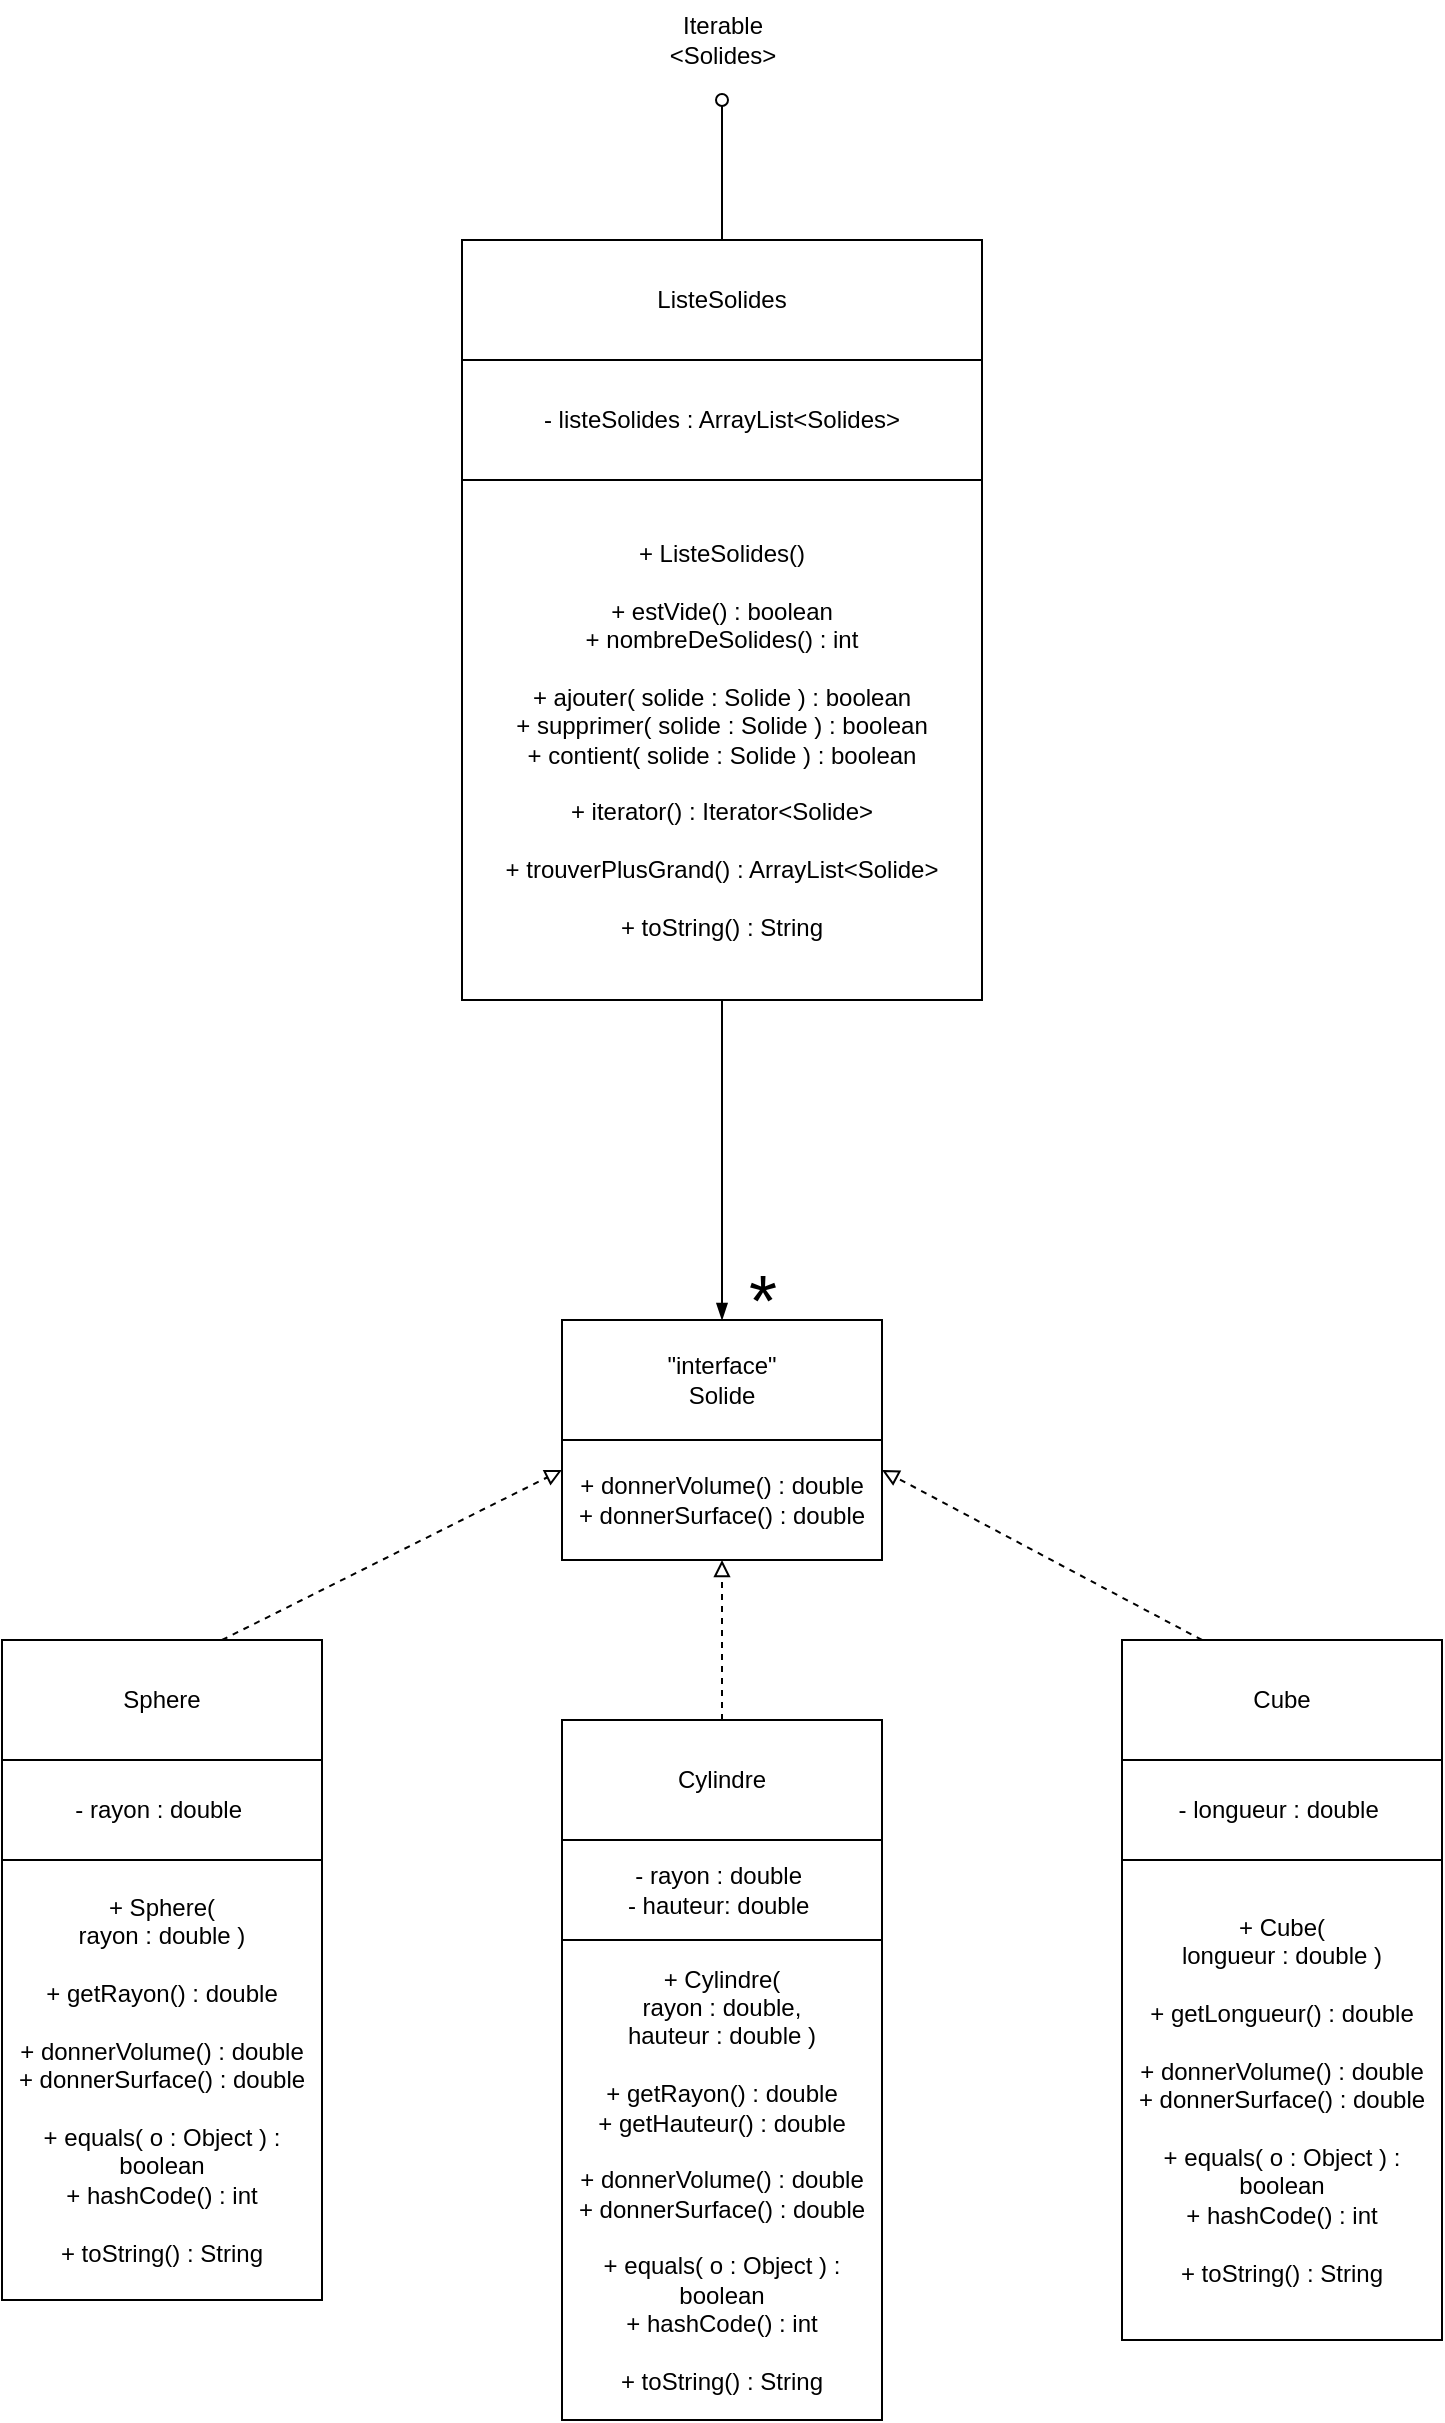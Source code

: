 <mxfile version="20.2.3" type="device"><diagram id="RpipSg6aXvFfhY-SoJeS" name="Page-1"><mxGraphModel dx="943" dy="906" grid="1" gridSize="10" guides="1" tooltips="1" connect="1" arrows="1" fold="1" page="1" pageScale="1" pageWidth="1169" pageHeight="1654" math="0" shadow="0"><root><mxCell id="0"/><mxCell id="1" parent="0"/><mxCell id="SwOtd0a22nrnfHqNpj-x-1" value="&quot;interface&quot;&lt;br&gt;Solide" style="whiteSpace=wrap;html=1;" parent="1" vertex="1"><mxGeometry x="520" y="770" width="160" height="60" as="geometry"/></mxCell><mxCell id="SwOtd0a22nrnfHqNpj-x-2" value="+ donnerVolume() : double&lt;br&gt;+ donnerSurface() : double" style="whiteSpace=wrap;html=1;" parent="1" vertex="1"><mxGeometry x="520" y="830" width="160" height="60" as="geometry"/></mxCell><mxCell id="SwOtd0a22nrnfHqNpj-x-3" value="Sphere" style="whiteSpace=wrap;html=1;" parent="1" vertex="1"><mxGeometry x="240" y="930" width="160" height="60" as="geometry"/></mxCell><mxCell id="SwOtd0a22nrnfHqNpj-x-8" style="edgeStyle=orthogonalEdgeStyle;rounded=0;orthogonalLoop=1;jettySize=auto;html=1;exitX=0.5;exitY=0;exitDx=0;exitDy=0;entryX=0.5;entryY=1;entryDx=0;entryDy=0;endArrow=block;endFill=0;dashed=1;" parent="1" source="SwOtd0a22nrnfHqNpj-x-4" target="SwOtd0a22nrnfHqNpj-x-2" edge="1"><mxGeometry relative="1" as="geometry"/></mxCell><mxCell id="SwOtd0a22nrnfHqNpj-x-4" value="Cylindre" style="whiteSpace=wrap;html=1;" parent="1" vertex="1"><mxGeometry x="520" y="970" width="160" height="60" as="geometry"/></mxCell><mxCell id="SwOtd0a22nrnfHqNpj-x-5" value="Cube" style="whiteSpace=wrap;html=1;" parent="1" vertex="1"><mxGeometry x="800" y="930" width="160" height="60" as="geometry"/></mxCell><mxCell id="SwOtd0a22nrnfHqNpj-x-6" value="" style="endArrow=block;html=1;rounded=0;entryX=0;entryY=0.25;entryDx=0;entryDy=0;endFill=0;dashed=1;" parent="1" target="SwOtd0a22nrnfHqNpj-x-2" edge="1"><mxGeometry width="50" height="50" relative="1" as="geometry"><mxPoint x="350" y="930" as="sourcePoint"/><mxPoint x="400" y="880" as="targetPoint"/></mxGeometry></mxCell><mxCell id="SwOtd0a22nrnfHqNpj-x-9" value="" style="endArrow=block;html=1;rounded=0;entryX=1;entryY=0.25;entryDx=0;entryDy=0;exitX=0.25;exitY=0;exitDx=0;exitDy=0;endFill=0;dashed=1;" parent="1" source="SwOtd0a22nrnfHqNpj-x-5" target="SwOtd0a22nrnfHqNpj-x-2" edge="1"><mxGeometry width="50" height="50" relative="1" as="geometry"><mxPoint x="800" y="930" as="sourcePoint"/><mxPoint x="850" y="880" as="targetPoint"/></mxGeometry></mxCell><mxCell id="SwOtd0a22nrnfHqNpj-x-10" value="+ Sphere( &lt;br&gt;rayon : double&amp;nbsp;)&lt;br&gt;&lt;br&gt;+ getRayon() : double&lt;br&gt;&lt;br&gt;+ donnerVolume() : double&lt;br&gt;+ donnerSurface() : double&lt;br&gt;&lt;br&gt;+ equals( o : Object ) : boolean&lt;br&gt;+ hashCode() : int&lt;br&gt;&lt;br&gt;+ toString() : String" style="whiteSpace=wrap;html=1;" parent="1" vertex="1"><mxGeometry x="240" y="1040" width="160" height="220" as="geometry"/></mxCell><mxCell id="SwOtd0a22nrnfHqNpj-x-11" value="+ Cylindre( &lt;br&gt;rayon : double, &lt;br&gt;hauteur : double )&lt;br&gt;&lt;br&gt;+ getRayon() : double&lt;br&gt;+ getHauteur() : double&lt;br&gt;&lt;br&gt;+ donnerVolume() : double&lt;br&gt;+ donnerSurface() : double&lt;br&gt;&lt;br&gt;+ equals( o : Object ) : boolean&lt;br&gt;+ hashCode() : int&lt;br&gt;&lt;br&gt;+ toString() : String" style="whiteSpace=wrap;html=1;" parent="1" vertex="1"><mxGeometry x="520" y="1080" width="160" height="240" as="geometry"/></mxCell><mxCell id="SwOtd0a22nrnfHqNpj-x-12" value="+ Cube( &lt;br&gt;longueur : double&amp;nbsp;)&lt;br&gt;&lt;br&gt;+ getLongueur() : double&lt;br&gt;&lt;br&gt;+ donnerVolume() : double&lt;br&gt;+ donnerSurface() : double&lt;br&gt;&lt;br&gt;+ equals( o : Object ) : boolean&lt;br&gt;+ hashCode() : int&lt;br&gt;&lt;br&gt;+ toString() : String" style="whiteSpace=wrap;html=1;" parent="1" vertex="1"><mxGeometry x="800" y="1040" width="160" height="240" as="geometry"/></mxCell><mxCell id="SwOtd0a22nrnfHqNpj-x-13" value="- rayon : double&amp;nbsp;" style="whiteSpace=wrap;html=1;" parent="1" vertex="1"><mxGeometry x="240" y="990" width="160" height="50" as="geometry"/></mxCell><mxCell id="SwOtd0a22nrnfHqNpj-x-14" value="- rayon : double&amp;nbsp;&lt;br&gt;- hauteur: double&amp;nbsp;" style="whiteSpace=wrap;html=1;" parent="1" vertex="1"><mxGeometry x="520" y="1030" width="160" height="50" as="geometry"/></mxCell><mxCell id="SwOtd0a22nrnfHqNpj-x-15" value="- longueur : double&amp;nbsp;" style="whiteSpace=wrap;html=1;" parent="1" vertex="1"><mxGeometry x="800" y="990" width="160" height="50" as="geometry"/></mxCell><mxCell id="SwOtd0a22nrnfHqNpj-x-16" value="ListeSolides" style="whiteSpace=wrap;html=1;" parent="1" vertex="1"><mxGeometry x="470" y="230" width="260" height="60" as="geometry"/></mxCell><mxCell id="SwOtd0a22nrnfHqNpj-x-17" value="- listeSolides : ArrayList&amp;lt;Solides&amp;gt;" style="whiteSpace=wrap;html=1;" parent="1" vertex="1"><mxGeometry x="470" y="290" width="260" height="60" as="geometry"/></mxCell><mxCell id="SwOtd0a22nrnfHqNpj-x-18" value="+ ListeSolides()&lt;br&gt;&lt;br&gt;+ estVide() : boolean&lt;br&gt;+ nombreDeSolides() : int&lt;br&gt;&lt;br&gt;+ ajouter( solide : Solide ) : boolean&lt;br&gt;+ supprimer( solide : Solide ) : boolean&lt;br&gt;+ contient( solide : Solide ) : boolean&lt;br&gt;&lt;br&gt;+ iterator() : Iterator&amp;lt;Solide&amp;gt;&lt;br&gt;&lt;br&gt;+ trouverPlusGrand() : ArrayList&amp;lt;Solide&amp;gt;&lt;br&gt;&lt;br&gt;+ toString() : String" style="whiteSpace=wrap;html=1;" parent="1" vertex="1"><mxGeometry x="470" y="350" width="260" height="260" as="geometry"/></mxCell><mxCell id="SwOtd0a22nrnfHqNpj-x-20" value="" style="endArrow=oval;html=1;rounded=0;endFill=0;" parent="1" edge="1"><mxGeometry width="50" height="50" relative="1" as="geometry"><mxPoint x="600" y="230" as="sourcePoint"/><mxPoint x="600" y="160" as="targetPoint"/></mxGeometry></mxCell><mxCell id="SwOtd0a22nrnfHqNpj-x-21" value="&lt;div&gt;Iterable&lt;/div&gt;&lt;div&gt;&amp;lt;Solides&amp;gt;&lt;/div&gt;" style="text;html=1;align=center;verticalAlign=middle;resizable=0;points=[];autosize=1;strokeColor=none;fillColor=none;" parent="1" vertex="1"><mxGeometry x="560" y="110" width="80" height="40" as="geometry"/></mxCell><mxCell id="SwOtd0a22nrnfHqNpj-x-22" value="" style="endArrow=blockThin;html=1;rounded=0;entryX=0.5;entryY=0;entryDx=0;entryDy=0;endFill=1;" parent="1" target="SwOtd0a22nrnfHqNpj-x-1" edge="1"><mxGeometry width="50" height="50" relative="1" as="geometry"><mxPoint x="600" y="610" as="sourcePoint"/><mxPoint x="650" y="490" as="targetPoint"/></mxGeometry></mxCell><mxCell id="SwOtd0a22nrnfHqNpj-x-23" value="&lt;font style=&quot;font-size: 36px;&quot;&gt;*&lt;/font&gt;" style="text;html=1;align=center;verticalAlign=middle;resizable=0;points=[];autosize=1;strokeColor=none;fillColor=none;" parent="1" vertex="1"><mxGeometry x="600" y="730" width="40" height="60" as="geometry"/></mxCell></root></mxGraphModel></diagram></mxfile>